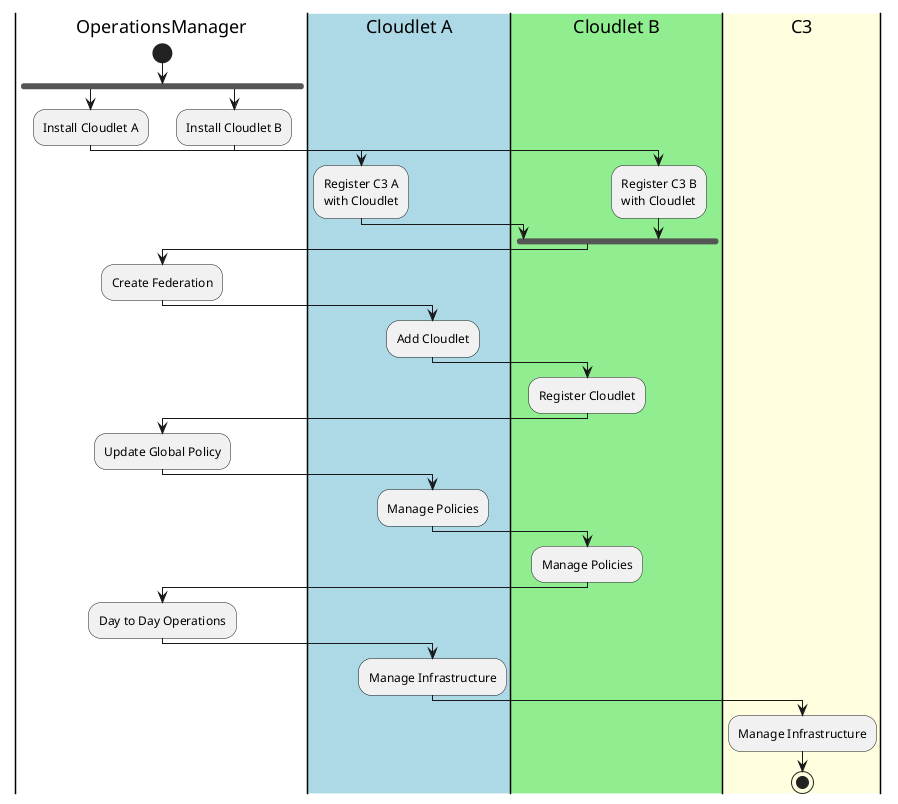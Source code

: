 @startuml
|OperationsManager|
start
fork
:Install Cloudlet A;
|#lightblue|Cloudlet A|
:Register C3 A\nwith Cloudlet;
fork again
|OperationsManager|
:Install Cloudlet B;
|#lightgreen|Cloudlet B|
:Register C3 B\nwith Cloudlet;
end fork
|OperationsManager|
:Create Federation;
|Cloudlet A|
:Add Cloudlet;
|Cloudlet B|
:Register Cloudlet;
|OperationsManager|
:Update Global Policy;
|Cloudlet A|
:Manage Policies;
|Cloudlet B|
:Manage Policies;
|OperationsManager|
|OperationsManager|
:Day to Day Operations;
|Cloudlet A|
:Manage Infrastructure;
|#lightyellow|C3|
:Manage Infrastructure;
stop

@enduml

